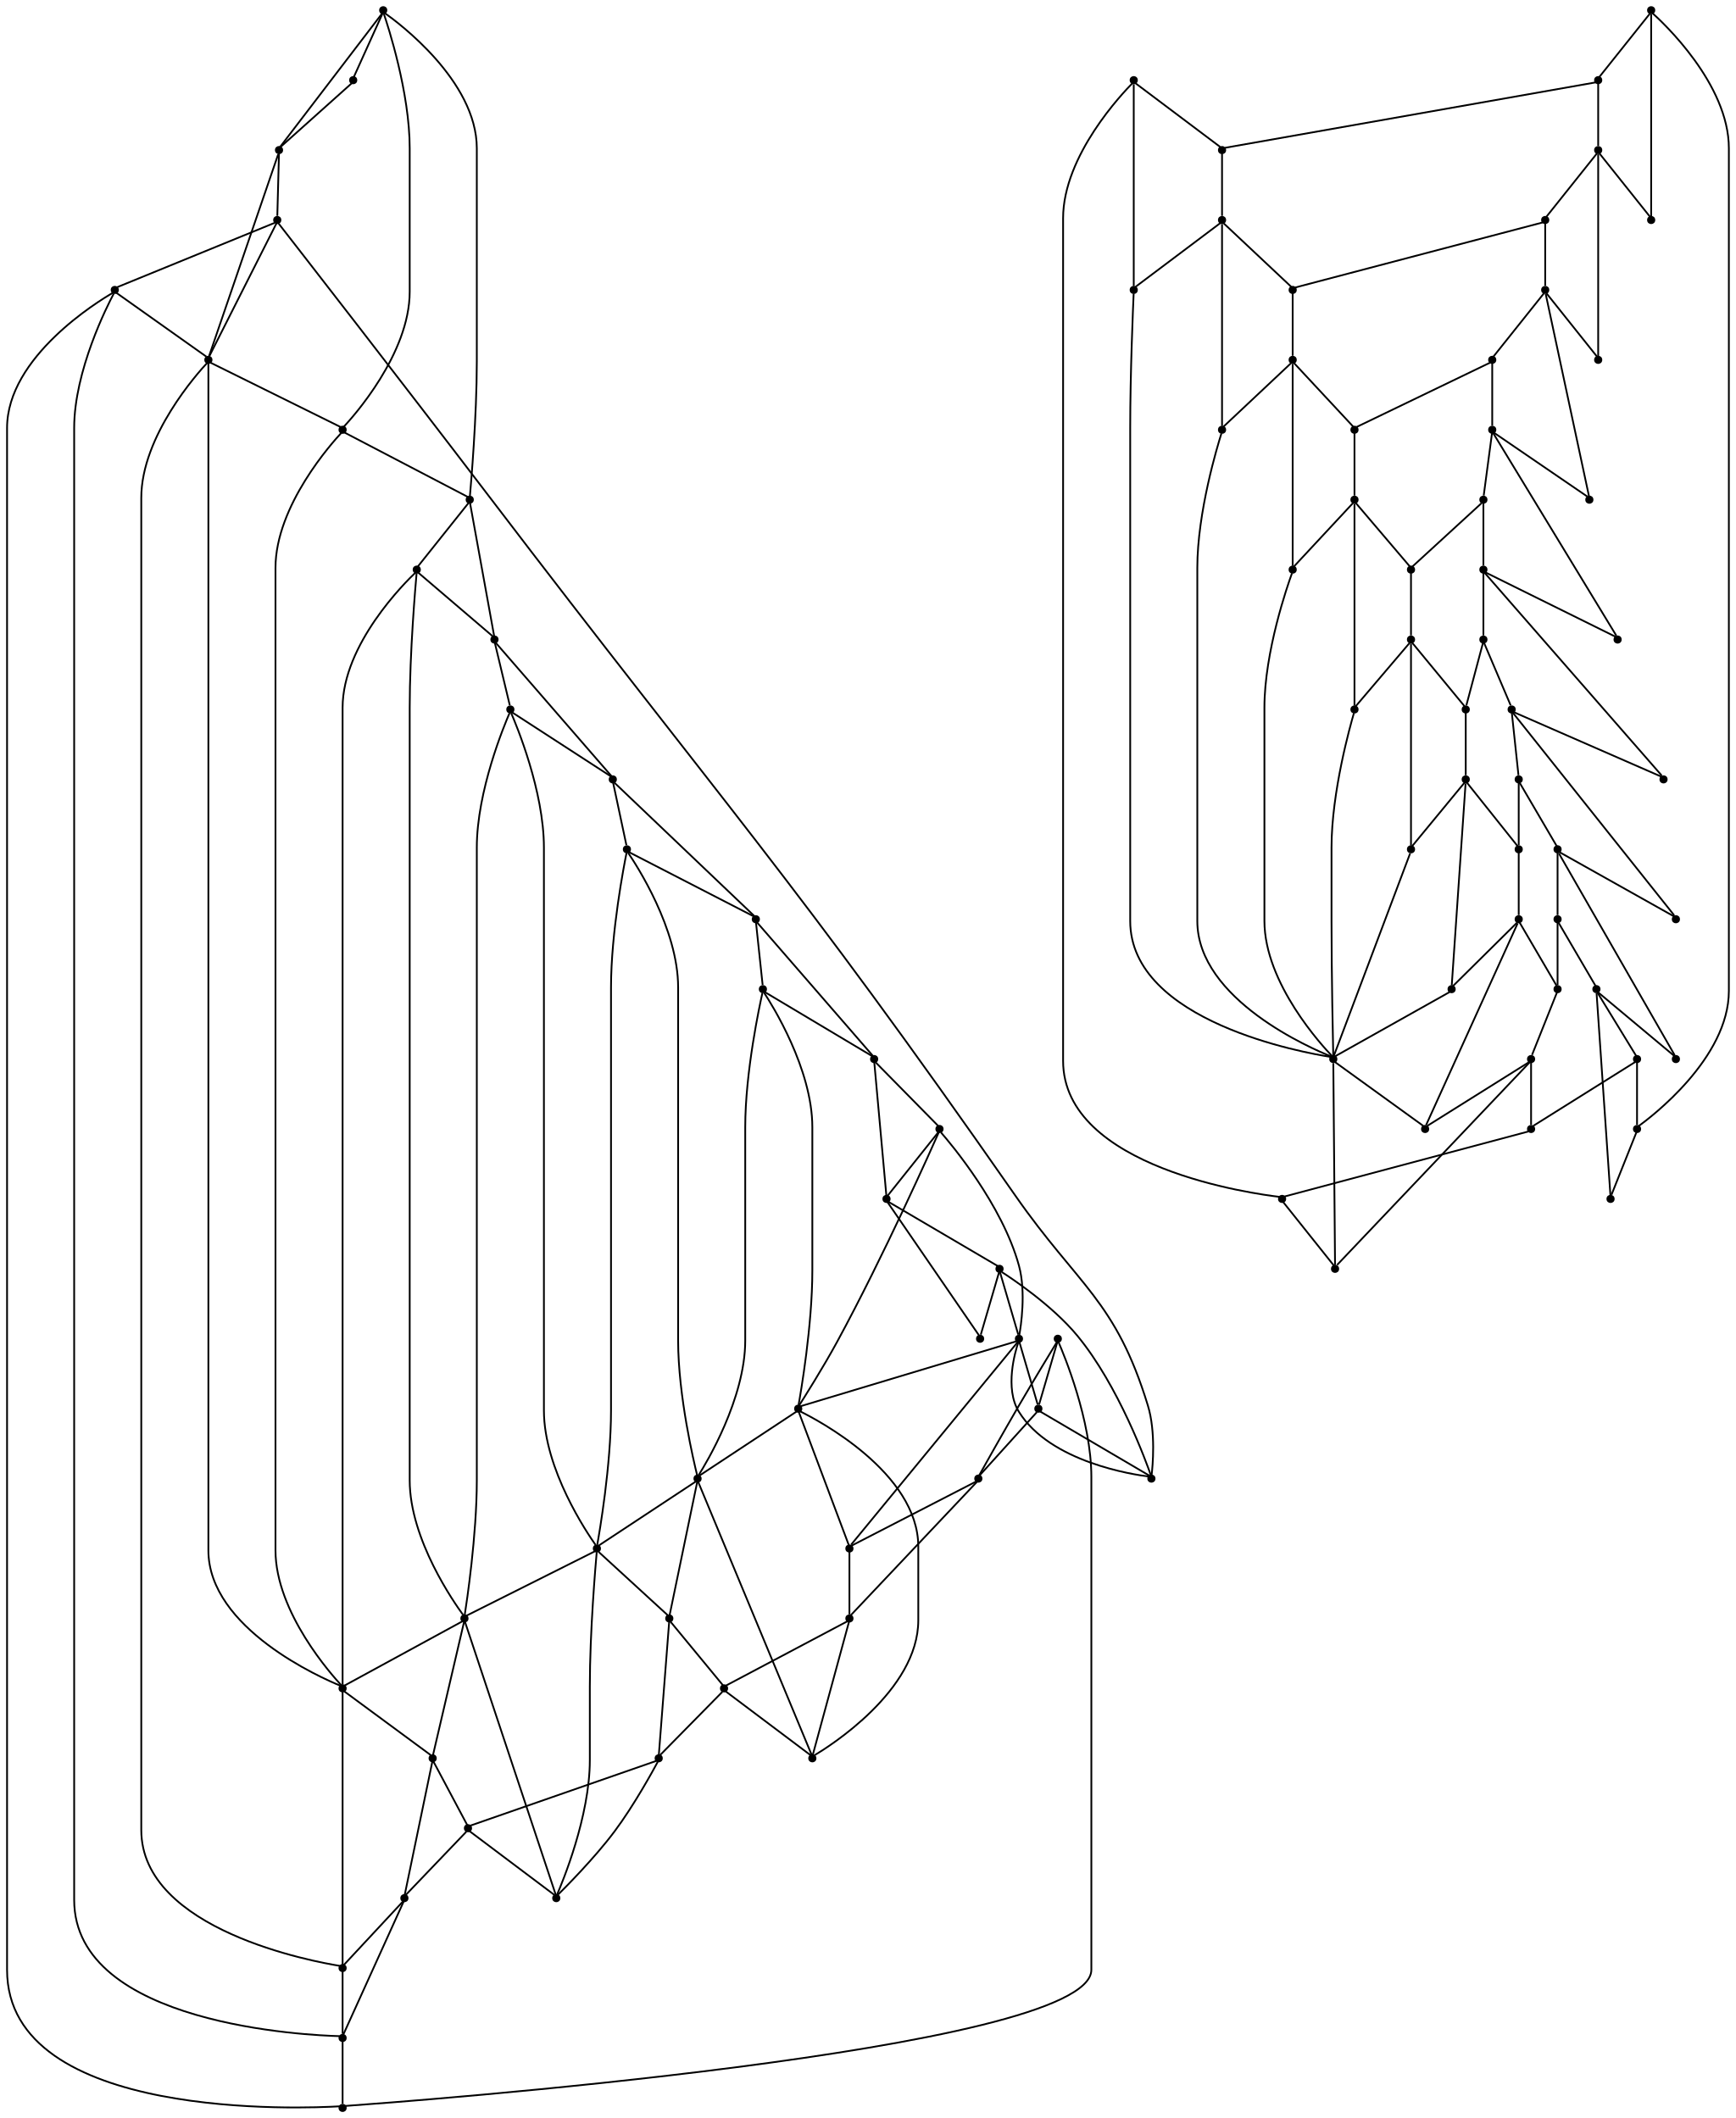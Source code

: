 graph {
  node [shape=point,comment="{\"directed\":false,\"doi\":\"10.1007/978-3-030-35802-0_6\",\"figure\":\"1 (3)\"}"]

  v0 [pos="1467.8453701415465,397.8306922871461"]
  v1 [pos="1480.8942221604975,332.2397571539591"]
  v2 [pos="1430.6904351211992,453.4408401641391"]
  v3 [pos="1375.0836992011543,490.5941275579998"]
  v4 [pos="1309.4929776125705,503.6399741078344"]
  v5 [pos="1531.1845212420737,424.061570778774"]
  v6 [pos="1549.4572571575345,332.239757153959"]
  v7 [pos="1479.170022214619,501.9147143033123"]
  v8 [pos="1401.3253674167252,553.9327567459536"]
  v9 [pos="1309.4929776125705,572.1999114584344"]
  v10 [pos="1594.5290137696882,450.298847776514"]
  v11 [pos="1618.0181619425787,332.2397571539591"]
  v12 [pos="1527.6474790960456,550.3926580513419"]
  v13 [pos="1427.56388800562,617.2733730476067"]
  v14 [pos="1309.4929776125705,640.7611444071663"]
  v15 [pos="1243.8992355741461,490.59412755799974"]
  v16 [pos="1188.2893520274251,453.4408401641391"]
  v17 [pos="1151.1333677981863,397.83476189600253"]
  v18 [pos="1138.0886808205942,332.239757153959"]
  v19 [pos="1105.3905944082755,331.4220678151229"]
  v20 [pos="1515.1767411765948,332.2387874424737"]
  v21 [pos="1069.525534543826,332.239757153959"]
  v22 [pos="1217.665833852876,553.9327567459536"]
  v23 [pos="1139.8106869660621,501.9187839121687"]
  v24 [pos="1087.794089520823,424.06996434704024"]
  v25 [pos="1036.829785005858,331.4220678151229"]
  v26 [pos="1583.7356111322724,332.2387874424737"]
  v27 [pos="1191.4283624728732,617.277442656463"]
  v28 [pos="1091.3331982904265,550.398810155355"]
  v29 [pos="1024.4517113080974,450.3069869942267"]
  v30 [pos="1000.9646933471997,332.2397571539591"]
  v31 [pos="1595.2791345390615,389.08461005073787"]
  v32 [pos="1578.4639405398632,385.73934388012185"]
  v33 [pos="1551.7680602566763,494.12528424096433"]
  v34 [pos="1562.8594064252154,437.18357147402344"]
  v35 [pos="1561.4362340487187,383.4838108622407"]
  v36 [pos="1527.8121413036743,376.7954087068946"]
  v37 [pos="1537.5168466416842,484.5954764130695"]
  v38 [pos="1480.510815795988,446.5064810235398"]
  v39 [pos="1523.0446632751919,476.1643199041921"]
  v40 [pos="1494.5464328807755,457.1198222094273"]
  v41 [pos="1494.4109259626612,369.0234731935559"]
  v42 [pos="1511.2230995120185,372.36435181712363"]
  v43 [pos="1503.412375195141,526.1589560028578"]
  v44 [pos="1471.3761488284313,574.5160832379656"]
  v45 [pos="1499.518093318486,410.9503640851399"]
  v46 [pos="1466.2605878014701,436.991584496845"]
  v47 [pos="1309.5252487345524,332.219742944779"]
  v48 [pos="1461.8536878955435,560.2606964762339"]
  v49 [pos="1454.9318024812471,477.6810122548283"]
  v50 [pos="1414.2399206974985,489.00775110415407"]
  v51 [pos="1452.1105115648265,547.0996370741098"]
  v52 [pos="1433.0678152936707,518.5953335928515"]
  v53 [pos="1423.7653066976002,503.25641347312717"]
  v54 [pos="1362.993220019537,601.210420231925"]
  v55 [pos="1414.4398426827408,585.6050520104795"]
  v56 [pos="1366.3385112919973,618.0224910669049"]
  v57 [pos="1349.6149482027017,533.965173201738"]
  v58 [pos="1388.2003364733719,522.2625598734942"]
  v59 [pos="1346.2706425507158,517.1575376045352"]
  v60 [pos="1359.4314101848154,585.4928357256487"]
  v61 [pos="1352.742544527173,551.8669294987238"]
  v62 [pos="1309.4898299858946,537.9191081953807"]
  v63 [pos="1272.7069190032892,517.1618138732161"]
  v64 [pos="1309.4898299858946,606.4792998965341"]
  v65 [pos="1252.6454726921952,618.0257817271911"]
  v66 [pos="1269.3678593957634,533.9694971611478"]
  v67 [pos="1255.9918131735476,601.2147441913348"]
  v68 [pos="1265.8016619602208,551.8669294987238"]
  v69 [pos="1259.1150854856155,585.4928357256487"]
  v70 [pos="1195.2227469453248,503.2607374325369"]
  v71 [pos="1230.781485504619,522.2625598734942"]
  v72 [pos="1204.7377680333418,489.00775110415407"]
  v73 [pos="1157.1311863264968,560.2650204356437"]
  v74 [pos="1204.5440141246163,585.609582629714"]
  v75 [pos="1147.6056731495596,574.5204071973753"]
  v76 [pos="1138.470942593585,446.5118462305281"]
  v77 [pos="1185.4784260230895,518.5996575522613"]
  v78 [pos="1166.4336949225672,547.0996370741098"]
  v79 [pos="1164.0479846673775,477.6810122548283"]
  v80 [pos="1154.3067477834002,436.17054091008447"]
  v81 [pos="1107.760884472174,372.36842142597993"]
  v82 [pos="1081.4671373425083,484.60595247649263"]
  v83 [pos="1126.1564096222091,368.2067535662052"]
  v84 [pos="1124.0019068537688,457.1238918182836"]
  v85 [pos="1121.0452361960693,410.13364445778905"]
  v86 [pos="1115.571481612216,526.1632799622676"]
  v87 [pos="1068.795269257879,493.3083102630601"]
  v88 [pos="1090.7321287721372,376.7994783157509"]
  v89 [pos="1095.499543212202,476.16838951304845"]
  v90 [pos="1040.5188829557064,385.74341348897815"]
  v91 [pos="1057.1100390622505,383.48813482165053"]
  v92 [pos="1057.706021507124,436.3709214555289"]
  v93 [pos="1025.2883282226444,388.27221438279685"]

  v0 -- v1 [id="-1",pos="1467.8453701415465,397.8306922871461 1476.2680752519082,377.6391195256674 1480.8942539547063,355.47797063754274 1480.8942221604975,332.2397571539591"]
  v30 -- v90 [id="-3",pos="1000.9646933471997,332.2397571539591 1040.5188829557064,385.74341348897815 1040.5188829557064,385.74341348897815 1040.5188829557064,385.74341348897815"]
  v25 -- v93 [id="-5",pos="1036.829785005858,331.4220678151229 1025.2883282226444,388.27221438279685 1025.2883282226444,388.27221438279685 1025.2883282226444,388.27221438279685"]
  v25 -- v91 [id="-6",pos="1036.829785005858,331.4220678151229 1057.1100390622505,383.48813482165053 1057.1100390622505,383.48813482165053 1057.1100390622505,383.48813482165053"]
  v90 -- v21 [id="-7",pos="1040.5188829557064,385.74341348897815 1069.525534543826,332.239757153959 1069.525534543826,332.239757153959 1069.525534543826,332.239757153959"]
  v90 -- v29 [id="-8",pos="1040.5188829557064,385.74341348897815 1024.4517113080974,450.3069869942267 1024.4517113080974,450.3069869942267 1024.4517113080974,450.3069869942267"]
  v92 -- v87 [id="-9",pos="1057.706021507124,436.3709214555289 1068.795269257879,493.3083102630601 1068.795269257879,493.3083102630601 1068.795269257879,493.3083102630601"]
  v92 -- v93 [id="-10",pos="1057.706021507124,436.3709214555289 1025.2883282226444,388.27221438279685 1025.2883282226444,388.27221438279685 1025.2883282226444,388.27221438279685"]
  v92 -- v89 [id="-11",pos="1057.706021507124,436.3709214555289 1095.499543212202,476.16838951304845 1095.499543212202,476.16838951304845 1095.499543212202,476.16838951304845"]
  v91 -- v92 [id="-12",pos="1057.1100390622505,383.48813482165053 1057.706021507124,436.3709214555289 1057.706021507124,436.3709214555289 1057.706021507124,436.3709214555289"]
  v91 -- v88 [id="-13",pos="1057.1100390622505,383.48813482165053 1090.7321287721372,376.7994783157509 1090.7321287721372,376.7994783157509 1090.7321287721372,376.7994783157509"]
  v21 -- v81 [id="-14",pos="1069.525534543826,332.239757153959 1107.760884472174,372.36842142597993 1107.760884472174,372.36842142597993 1107.760884472174,372.36842142597993"]
  v82 -- v24 [id="-15",pos="1081.4671373425083,484.60595247649263 1087.794089520823,424.06996434704024 1087.794089520823,424.06996434704024 1087.794089520823,424.06996434704024"]
  v82 -- v28 [id="-16",pos="1081.4671373425083,484.60595247649263 1091.3331982904265,550.398810155355 1091.3331982904265,550.398810155355 1091.3331982904265,550.398810155355"]
  v24 -- v90 [id="-17",pos="1087.794089520823,424.06996434704024 1040.5188829557064,385.74341348897815 1040.5188829557064,385.74341348897815 1040.5188829557064,385.74341348897815"]
  v24 -- v76 [id="-18",pos="1087.794089520823,424.06996434704024 1138.470942593585,446.5118462305281 1138.470942593585,446.5118462305281 1138.470942593585,446.5118462305281"]
  v88 -- v85 [id="-19",pos="1090.7321287721372,376.7994783157509 1121.0452361960693,410.13364445778905 1121.0452361960693,410.13364445778905 1121.0452361960693,410.13364445778905"]
  v28 -- v73 [id="-20",pos="1091.3331982904265,550.398810155355 1157.1311863264968,560.2650204356437 1157.1311863264968,560.2650204356437 1157.1311863264968,560.2650204356437"]
  v89 -- v84 [id="-21",pos="1095.499543212202,476.16838951304845 1124.0019068537688,457.1238918182836 1124.0019068537688,457.1238918182836 1124.0019068537688,457.1238918182836"]
  v89 -- v86 [id="-22",pos="1095.499543212202,476.16838951304845 1115.571481612216,526.1632799622676 1115.571481612216,526.1632799622676 1115.571481612216,526.1632799622676"]
  v19 -- v88 [id="-23",pos="1105.3905944082755,331.4220678151229 1090.7321287721372,376.7994783157509 1090.7321287721372,376.7994783157509 1090.7321287721372,376.7994783157509"]
  v19 -- v83 [id="-24",pos="1105.3905944082755,331.4220678151229 1126.1564096222091,368.2067535662052 1126.1564096222091,368.2067535662052 1126.1564096222091,368.2067535662052"]
  v81 -- v18 [id="-25",pos="1107.760884472174,372.36842142597993 1138.0886808205942,332.239757153959 1138.0886808205942,332.239757153959 1138.0886808205942,332.239757153959"]
  v81 -- v24 [id="-26",pos="1107.760884472174,372.36842142597993 1087.794089520823,424.06996434704024 1087.794089520823,424.06996434704024 1087.794089520823,424.06996434704024"]
  v86 -- v75 [id="-27",pos="1115.571481612216,526.1632799622676 1147.6056731495596,574.5204071973753 1147.6056731495596,574.5204071973753 1147.6056731495596,574.5204071973753"]
  v86 -- v87 [id="-28",pos="1115.571481612216,526.1632799622676 1068.795269257879,493.3083102630601 1068.795269257879,493.3083102630601 1068.795269257879,493.3083102630601"]
  v86 -- v78 [id="-29",pos="1115.571481612216,526.1632799622676 1166.4336949225672,547.0996370741098 1166.4336949225672,547.0996370741098 1166.4336949225672,547.0996370741098"]
  v85 -- v83 [id="-30",pos="1121.0452361960693,410.13364445778905 1126.1564096222091,368.2067535662052 1126.1564096222091,368.2067535662052 1126.1564096222091,368.2067535662052"]
  v85 -- v80 [id="-31",pos="1121.0452361960693,410.13364445778905 1154.3067477834002,436.17054091008447 1154.3067477834002,436.17054091008447 1154.3067477834002,436.17054091008447"]
  v85 -- v84 [id="-32",pos="1121.0452361960693,410.13364445778905 1124.0019068537688,457.1238918182836 1124.0019068537688,457.1238918182836 1124.0019068537688,457.1238918182836"]
  v84 -- v79 [id="-34",pos="1124.0019068537688,457.1238918182836 1164.0479846673775,477.6810122548283 1164.0479846673775,477.6810122548283 1164.0479846673775,477.6810122548283"]
  v83 -- v47 [id="-35",pos="1126.1564096222091,368.2067535662052 1309.5252487345524,332.219742944779 1309.5252487345524,332.219742944779 1309.5252487345524,332.219742944779"]
  v76 -- v17 [id="-37",pos="1138.470942593585,446.5118462305281 1151.1333677981863,397.83476189600253 1151.1333677981863,397.83476189600253 1151.1333677981863,397.83476189600253"]
  v23 -- v76 [id="-38",pos="1139.8106869660621,501.9187839121687 1138.470942593585,446.5118462305281 1138.470942593585,446.5118462305281 1138.470942593585,446.5118462305281"]
  v23 -- v82 [id="-39",pos="1139.8106869660621,501.9187839121687 1081.4671373425083,484.60595247649263 1081.4671373425083,484.60595247649263 1081.4671373425083,484.60595247649263"]
  v17 -- v81 [id="-41",pos="1151.1333677981863,397.83476189600253 1107.760884472174,372.36842142597993 1107.760884472174,372.36842142597993 1107.760884472174,372.36842142597993"]
  v2 -- v0 [id="-42",pos="1430.6904351211992,453.4408401641391 1446.475419616967,437.6508418721155 1459.198373356101,418.79813055714726 1467.8453701415465,397.8306922871461"]
  v80 -- v47 [id="-43",pos="1154.3067477834002,436.17054091008447 1309.5252487345524,332.219742944779 1309.5252487345524,332.219742944779 1309.5252487345524,332.219742944779"]
  v3 -- v2 [id="-44",pos="1375.0836992011543,490.5941275579998 1396.0496487517405,481.9435959692726 1414.90067013521,469.2231873830222 1430.6904351211992,453.4408401641391"]
  v73 -- v23 [id="-45",pos="1157.1311863264968,560.2650204356437 1139.8106869660621,501.9187839121687 1139.8106869660621,501.9187839121687 1139.8106869660621,501.9187839121687"]
  v79 -- v77 [id="-46",pos="1164.0479846673775,477.6810122548283 1185.4784260230895,518.5996575522613 1185.4784260230895,518.5996575522613 1185.4784260230895,518.5996575522613"]
  v79 -- v72 [id="-47",pos="1164.0479846673775,477.6810122548283 1204.7377680333418,489.00775110415407 1204.7377680333418,489.00775110415407 1204.7377680333418,489.00775110415407"]
  v79 -- v80 [id="-48",pos="1164.0479846673775,477.6810122548283 1154.3067477834002,436.17054091008447 1154.3067477834002,436.17054091008447 1154.3067477834002,436.17054091008447"]
  v78 -- v77 [id="-49",pos="1166.4336949225672,547.0996370741098 1185.4784260230895,518.5996575522613 1185.4784260230895,518.5996575522613 1185.4784260230895,518.5996575522613"]
  v78 -- v74 [id="-50",pos="1166.4336949225672,547.0996370741098 1204.5440141246163,585.609582629714 1204.5440141246163,585.609582629714 1204.5440141246163,585.609582629714"]
  v4 -- v3 [id="-51",pos="1309.4929776125705,503.6399741078344 1332.7326704499342,503.6368185712797 1354.8932628885552,499.0110603241437 1375.0836992011543,490.5941275579998"]
  v5 -- v6 [id="-52",pos="1531.1845212420737,424.061570778774 1542.9829268587837,395.7972828513281 1549.459228398483,364.77302702582324 1549.4572571575345,332.239757153959"]
  v7 -- v5 [id="-53",pos="1479.170022214619,501.9147143033123 1501.273954376025,479.8131472453466 1519.0861297591985,453.41906681051546 1531.1845212420737,424.061570778774"]
  v77 -- v71 [id="-54",pos="1185.4784260230895,518.5996575522613 1230.781485504619,522.2625598734942 1230.781485504619,522.2625598734942 1230.781485504619,522.2625598734942"]
  v8 -- v7 [id="-55",pos="1401.3253674167252,553.9327567459536 1430.6781552564446,541.8237581835116 1457.0693766299041,524.014902430506 1479.170022214619,501.9147143033123"]
  v16 -- v76 [id="-56",pos="1188.2893520274251,453.4408401641391 1138.470942593585,446.5118462305281 1138.470942593585,446.5118462305281 1138.470942593585,446.5118462305281"]
  v27 -- v73 [id="-57",pos="1191.4283624728732,617.277442656463 1157.1311863264968,560.2650204356437 1157.1311863264968,560.2650204356437 1157.1311863264968,560.2650204356437"]
  v70 -- v23 [id="-58",pos="1195.2227469453248,503.2607374325369 1139.8106869660621,501.9187839121687 1139.8106869660621,501.9187839121687 1139.8106869660621,501.9187839121687"]
  v70 -- v16 [id="-59",pos="1195.2227469453248,503.2607374325369 1188.2893520274251,453.4408401641391 1188.2893520274251,453.4408401641391 1188.2893520274251,453.4408401641391"]
  v9 -- v8 [id="-60",pos="1309.4929776125705,572.1999114584344 1342.0309392293623,572.1969148909757 1373.0578011060986,565.7200664197072 1401.3253674167252,553.9327567459536"]
  v10 -- v11 [id="-61",pos="1594.5290137696882,450.298847776514 1609.690694372911,413.9581341842388 1618.0160635247948,374.07148942339404 1618.0181619425787,332.2397571539591"]
  v74 -- v75 [id="-62",pos="1204.5440141246163,585.609582629714 1147.6056731495596,574.5204071973753 1147.6056731495596,574.5204071973753 1147.6056731495596,574.5204071973753"]
  v74 -- v65 [id="-63",pos="1204.5440141246163,585.609582629714 1252.6454726921952,618.0257817271911 1252.6454726921952,618.0257817271911 1252.6454726921952,618.0257817271911"]
  v74 -- v69 [id="-64",pos="1204.5440141246163,585.609582629714 1259.1150854856155,585.4928357256487 1259.1150854856155,585.4928357256487 1259.1150854856155,585.4928357256487"]
  v72 -- v47 [id="-65",pos="1204.7377680333418,489.00775110415407 1309.5252487345524,332.219742944779 1309.5252487345524,332.219742944779 1309.5252487345524,332.219742944779"]
  v12 -- v10 [id="-66",pos="1527.6474790960456,550.3926580513419 1556.069323216751,521.978921612196 1578.9695167862958,488.04284544046317 1594.5290137696882,450.298847776514"]
  v22 -- v70 [id="-67",pos="1217.665833852876,553.9327567459536 1195.2227469453248,503.2607374325369 1195.2227469453248,503.2607374325369 1195.2227469453248,503.2607374325369"]
  v22 -- v73 [id="-68",pos="1217.665833852876,553.9327567459536 1157.1311863264968,560.2650204356437 1157.1311863264968,560.2650204356437 1157.1311863264968,560.2650204356437"]
  v13 -- v12 [id="-69",pos="1427.56388800562,617.2733730476067 1465.3052395128493,601.7090297444086 1499.2364413448422,578.8112705523574 1527.6474790960456,550.3926580513419"]
  v71 -- v72 [id="-70",pos="1230.781485504619,522.2625598734942 1204.7377680333418,489.00775110415407 1204.7377680333418,489.00775110415407 1204.7377680333418,489.00775110415407"]
  v71 -- v68 [id="-71",pos="1230.781485504619,522.2625598734942 1265.8016619602208,551.8669294987238 1265.8016619602208,551.8669294987238 1265.8016619602208,551.8669294987238"]
  v71 -- v63 [id="-72",pos="1230.781485504619,522.2625598734942 1272.7069190032892,517.1618138732161 1272.7069190032892,517.1618138732161 1272.7069190032892,517.1618138732161"]
  v14 -- v13 [id="-73",pos="1309.4929776125705,640.7611444071663 1351.3292839152248,640.7611444071663 1391.2215831595593,632.4335876168226 1427.56388800562,617.2733730476067"]
  v15 -- v4 [id="-74",pos="1243.8992355741461,490.59412755799974 1264.0909960776837,499.0128954058433 1286.2512645850602,503.6378489444456 1309.4929776125705,503.6399741078344"]
  v15 -- v70 [id="-76",pos="1243.8992355741461,490.59412755799974 1195.2227469453248,503.2607374325369 1195.2227469453248,503.2607374325369 1195.2227469453248,503.2607374325369"]
  v16 -- v15 [id="-77",pos="1188.2893520274251,453.4408401641391 1204.0804428220504,469.22368221841253 1222.9329388031354,481.9456627622879 1243.8992355741461,490.59412755799974"]
  v17 -- v16 [id="-78",pos="1151.1333677981863,397.83476189600253 1159.7874237689352,418.7994205066907 1172.5079901830973,437.6502562091848 1188.2893520274251,453.4408401641391"]
  v67 -- v14 [id="-79",pos="1255.9918131735476,601.2147441913348 1309.4929776125705,640.7611444071663 1309.4929776125705,640.7611444071663 1309.4929776125705,640.7611444071663"]
  v67 -- v27 [id="-80",pos="1255.9918131735476,601.2147441913348 1191.4283624728732,617.277442656463 1191.4283624728732,617.277442656463 1191.4283624728732,617.277442656463"]
  v67 -- v22 [id="-81",pos="1255.9918131735476,601.2147441913348 1217.665833852876,553.9327567459536 1217.665833852876,553.9327567459536 1217.665833852876,553.9327567459536"]
  v69 -- v64 [id="-82",pos="1259.1150854856155,585.4928357256487 1309.4898299858946,606.4792998965341 1309.4898299858946,606.4792998965341 1309.4898299858946,606.4792998965341"]
  v69 -- v68 [id="-83",pos="1259.1150854856155,585.4928357256487 1265.8016619602208,551.8669294987238 1265.8016619602208,551.8669294987238 1265.8016619602208,551.8669294987238"]
  v18 -- v17 [id="-84",pos="1138.0886808205942,332.239757153959 1138.0937996882187,355.4819419797242 1142.7196418665815,377.6428925973455 1151.1333677981863,397.83476189600253"]
  v68 -- v62 [id="-85",pos="1265.8016619602208,551.8669294987238 1309.4898299858946,537.9191081953807 1309.4898299858946,537.9191081953807 1309.4898299858946,537.9191081953807"]
  v19 -- v20 [id="-86",pos="1105.3905944082755,331.4220678151229 1105.392820002895,297.14397497515506 1515.174769935646,297.9564978183728 1515.1767411765948,332.2387874424737"]
  v66 -- v22 [id="-87",pos="1269.3678593957634,533.9694971611478 1217.665833852876,553.9327567459536 1217.665833852876,553.9327567459536 1217.665833852876,553.9327567459536"]
  v66 -- v15 [id="-88",pos="1269.3678593957634,533.9694971611478 1243.8992355741461,490.59412755799974 1243.8992355741461,490.59412755799974 1243.8992355741461,490.59412755799974"]
  v63 -- v47 [id="-89",pos="1272.7069190032892,517.1618138732161 1309.5252487345524,332.219742944779 1309.5252487345524,332.219742944779 1309.5252487345524,332.219742944779"]
  v21 -- v6 [id="-90",pos="1069.525534543826,332.239757153959 1069.5245012320386,286.5339959856469 1549.4593555753186,286.5297992015139 1549.4572571575345,332.239757153959"]
  v22 -- v9 [id="-91",pos="1217.665833852876,553.9327567459536 1245.9327577148556,565.7216652208738 1276.9563032713788,572.1969148909757 1309.4929776125705,572.1999114584344"]
  v23 -- v22 [id="-92",pos="1139.8106869660621,501.9187839121687 1161.9163069883896,524.0175612625573 1188.3109560164626,541.8279771320556 1217.665833852876,553.9327567459536"]
  v24 -- v23 [id="-94",pos="1087.794089520823,424.06996434704024 1099.901233719581,453.4242809422995 1117.7117969002136,479.8153620994075 1139.8106869660621,501.9187839121687"]
  v21 -- v24 [id="-95",pos="1069.525534543826,332.239757153959 1069.5255316745584,364.7791200789269 1076.0031233433306,395.80484601243165 1087.794089520823,424.06996434704024"]
  v25 -- v26 [id="-96",pos="1036.829785005858,331.4220678151229 1036.8318516294332,274.29057774143723 1583.7356747206902,275.10322775993177 1583.7356111322724,332.2387874424737"]
  v27 -- v14 [id="-97",pos="1191.4283624728732,617.277442656463 1227.7714861914155,632.4355106279414 1267.6594037415048,640.7611444071663 1309.4929776125705,640.7611444071663"]
  v28 -- v27 [id="-98",pos="1091.3331982904265,550.398810155355 1119.751046333773,578.8147501499693 1153.6864366209566,601.7142391165862 1191.4283624728732,617.277442656463"]
  v29 -- v28 [id="-99",pos="1024.4517113080974,450.3069869942267 1040.018497921327,488.04910656355537 1062.9173608206602,521.9819000444484 1091.3331982904265,550.398810155355"]
  v30 -- v29 [id="-100",pos="1000.9646933471997,332.2397571539591 1000.9677932825628,374.0753245949335 1009.2946890970794,413.965448036829 1024.4517113080974,450.3069869942267"]
  v30 -- v11 [id="-101",pos="1000.9646933471997,332.2397571539591 1000.9677932825626,263.6807259272059 1618.0202603603625,263.6765291430728 1618.0181619425787,332.2397571539591"]
  v47 -- v46 [id="-105",pos="1309.5252487345524,332.219742944779 1466.2605878014701,436.991584496845 1466.2605878014701,436.991584496845 1466.2605878014701,436.991584496845"]
  v47 -- v41 [id="-107",pos="1309.5252487345524,332.219742944779 1494.4109259626612,369.0234731935559 1494.4109259626612,369.0234731935559 1494.4109259626612,369.0234731935559"]
  v14 -- v54 [id="-108",pos="1309.4929776125705,640.7611444071663 1362.993220019537,601.210420231925 1362.993220019537,601.210420231925 1362.993220019537,601.210420231925"]
  v9 -- v66 [id="-109",pos="1309.4929776125705,572.1999114584344 1269.3678593957634,533.9694971611478 1269.3678593957634,533.9694971611478 1269.3678593957634,533.9694971611478"]
  v9 -- v67 [id="-110",pos="1309.4929776125705,572.1999114584344 1255.9918131735476,601.2147441913348 1255.9918131735476,601.2147441913348 1255.9918131735476,601.2147441913348"]
  v4 -- v66 [id="-111",pos="1309.4929776125705,503.6399741078344 1269.3678593957634,533.9694971611478 1269.3678593957634,533.9694971611478 1269.3678593957634,533.9694971611478"]
  v64 -- v60 [id="-112",pos="1309.4898299858946,606.4792998965341 1359.4314101848154,585.4928357256487 1359.4314101848154,585.4928357256487 1359.4314101848154,585.4928357256487"]
  v64 -- v65 [id="-113",pos="1309.4898299858946,606.4792998965341 1252.6454726921952,618.0257817271911 1252.6454726921952,618.0257817271911 1252.6454726921952,618.0257817271911"]
  v64 -- v56 [id="-114",pos="1309.4898299858946,606.4792998965341 1366.3385112919973,618.0224910669049 1366.3385112919973,618.0224910669049 1366.3385112919973,618.0224910669049"]
  v62 -- v59 [id="-115",pos="1309.4898299858946,537.9191081953807 1346.2706425507158,517.1575376045352 1346.2706425507158,517.1575376045352 1346.2706425507158,517.1575376045352"]
  v62 -- v61 [id="-116",pos="1309.4898299858946,537.9191081953807 1352.742544527173,551.8669294987238 1352.742544527173,551.8669294987238 1352.742544527173,551.8669294987238"]
  v62 -- v63 [id="-117",pos="1309.4898299858946,537.9191081953807 1272.7069190032892,517.1618138732161 1272.7069190032892,517.1618138732161 1272.7069190032892,517.1618138732161"]
  v29 -- v82 [id="-121",pos="1024.4517113080974,450.3069869942267 1081.4671373425083,484.60595247649263 1081.4671373425083,484.60595247649263 1081.4671373425083,484.60595247649263"]
  v10 -- v32 [id="-125",pos="1594.5290137696882,450.298847776514 1578.4639405398632,385.73934388012185 1578.4639405398632,385.73934388012185 1578.4639405398632,385.73934388012185"]
  v26 -- v31 [id="-127",pos="1583.7356111322724,332.2387874424737 1595.2791345390615,389.08461005073787 1595.2791345390615,389.08461005073787 1595.2791345390615,389.08461005073787"]
  v32 -- v5 [id="-128",pos="1578.4639405398632,385.73934388012185 1531.1845212420737,424.061570778774 1531.1845212420737,424.061570778774 1531.1845212420737,424.061570778774"]
  v32 -- v11 [id="-129",pos="1578.4639405398632,385.73934388012185 1618.0181619425787,332.2397571539591 1618.0181619425787,332.2397571539591 1618.0181619425787,332.2397571539591"]
  v34 -- v35 [id="-130",pos="1562.8594064252154,437.18357147402344 1561.4362340487187,383.4838108622407 1561.4362340487187,383.4838108622407 1561.4362340487187,383.4838108622407"]
  v59 -- v47 [id="-131",pos="1346.2706425507158,517.1575376045352 1309.5252487345524,332.219742944779 1309.5252487345524,332.219742944779 1309.5252487345524,332.219742944779"]
  v34 -- v31 [id="-132",pos="1562.8594064252154,437.18357147402344 1595.2791345390615,389.08461005073787 1595.2791345390615,389.08461005073787 1595.2791345390615,389.08461005073787"]
  v34 -- v33 [id="-133",pos="1562.8594064252154,437.18357147402344 1551.7680602566763,494.12528424096433 1551.7680602566763,494.12528424096433 1551.7680602566763,494.12528424096433"]
  v57 -- v4 [id="-134",pos="1349.6149482027017,533.965173201738 1309.4929776125705,503.6399741078344 1309.4929776125705,503.6399741078344 1309.4929776125705,503.6399741078344"]
  v57 -- v9 [id="-135",pos="1349.6149482027017,533.965173201738 1309.4929776125705,572.1999114584344 1309.4929776125705,572.1999114584344 1309.4929776125705,572.1999114584344"]
  v61 -- v58 [id="-136",pos="1352.742544527173,551.8669294987238 1388.2003364733719,522.2625598734942 1388.2003364733719,522.2625598734942 1388.2003364733719,522.2625598734942"]
  v35 -- v26 [id="-137",pos="1561.4362340487187,383.4838108622407 1583.7356111322724,332.2387874424737 1583.7356111322724,332.2387874424737 1583.7356111322724,332.2387874424737"]
  v60 -- v61 [id="-138",pos="1359.4314101848154,585.4928357256487 1352.742544527173,551.8669294987238 1352.742544527173,551.8669294987238 1352.742544527173,551.8669294987238"]
  v60 -- v55 [id="-139",pos="1359.4314101848154,585.4928357256487 1414.4398426827408,585.6050520104795 1414.4398426827408,585.6050520104795 1414.4398426827408,585.6050520104795"]
  v54 -- v9 [id="-140",pos="1362.993220019537,601.210420231925 1309.4929776125705,572.1999114584344 1309.4929776125705,572.1999114584344 1309.4929776125705,572.1999114584344"]
  v35 -- v36 [id="-141",pos="1561.4362340487187,383.4838108622407 1527.8121413036743,376.7954087068946 1527.8121413036743,376.7954087068946 1527.8121413036743,376.7954087068946"]
  v3 -- v57 [id="-142",pos="1375.0836992011543,490.5941275579998 1349.6149482027017,533.965173201738 1349.6149482027017,533.965173201738 1349.6149482027017,533.965173201738"]
  v6 -- v32 [id="-144",pos="1549.4572571575345,332.239757153959 1578.4639405398632,385.73934388012185 1578.4639405398632,385.73934388012185 1578.4639405398632,385.73934388012185"]
  v37 -- v10 [id="-145",pos="1537.5168466416842,484.5954764130695 1594.5290137696882,450.298847776514 1594.5290137696882,450.298847776514 1594.5290137696882,450.298847776514"]
  v58 -- v59 [id="-146",pos="1388.2003364733719,522.2625598734942 1346.2706425507158,517.1575376045352 1346.2706425507158,517.1575376045352 1346.2706425507158,517.1575376045352"]
  v58 -- v52 [id="-147",pos="1388.2003364733719,522.2625598734942 1433.0678152936707,518.5953335928515 1433.0678152936707,518.5953335928515 1433.0678152936707,518.5953335928515"]
  v58 -- v50 [id="-148",pos="1388.2003364733719,522.2625598734942 1414.2399206974985,489.00775110415407 1414.2399206974985,489.00775110415407 1414.2399206974985,489.00775110415407"]
  v37 -- v7 [id="-149",pos="1537.5168466416842,484.5954764130695 1479.170022214619,501.9147143033123 1479.170022214619,501.9147143033123 1479.170022214619,501.9147143033123"]
  v5 -- v37 [id="-150",pos="1531.1845212420737,424.061570778774 1537.5168466416842,484.5954764130695 1537.5168466416842,484.5954764130695 1537.5168466416842,484.5954764130695"]
  v8 -- v54 [id="-151",pos="1401.3253674167252,553.9327567459536 1362.993220019537,601.210420231925 1362.993220019537,601.210420231925 1362.993220019537,601.210420231925"]
  v8 -- v57 [id="-152",pos="1401.3253674167252,553.9327567459536 1349.6149482027017,533.965173201738 1349.6149482027017,533.965173201738 1349.6149482027017,533.965173201738"]
  v5 -- v38 [id="-153",pos="1531.1845212420737,424.061570778774 1480.510815795988,446.5064810235398 1480.510815795988,446.5064810235398 1480.510815795988,446.5064810235398"]
  v36 -- v20 [id="-154",pos="1527.8121413036743,376.7954087068946 1515.1767411765948,332.2387874424737 1515.1767411765948,332.2387874424737 1515.1767411765948,332.2387874424737"]
  v50 -- v47 [id="-155",pos="1414.2399206974985,489.00775110415407 1309.5252487345524,332.219742944779 1309.5252487345524,332.219742944779 1309.5252487345524,332.219742944779"]
  v55 -- v51 [id="-156",pos="1414.4398426827408,585.6050520104795 1452.1105115648265,547.0996370741098 1452.1105115648265,547.0996370741098 1452.1105115648265,547.0996370741098"]
  v55 -- v44 [id="-157",pos="1414.4398426827408,585.6050520104795 1471.3761488284313,574.5160832379656 1471.3761488284313,574.5160832379656 1471.3761488284313,574.5160832379656"]
  v55 -- v56 [id="-158",pos="1414.4398426827408,585.6050520104795 1366.3385112919973,618.0224910669049 1366.3385112919973,618.0224910669049 1366.3385112919973,618.0224910669049"]
  v12 -- v37 [id="-159",pos="1527.6474790960456,550.3926580513419 1537.5168466416842,484.5954764130695 1537.5168466416842,484.5954764130695 1537.5168466416842,484.5954764130695"]
  v53 -- v7 [id="-160",pos="1423.7653066976002,503.25641347312717 1479.170022214619,501.9147143033123 1479.170022214619,501.9147143033123 1479.170022214619,501.9147143033123"]
  v53 -- v3 [id="-161",pos="1423.7653066976002,503.25641347312717 1375.0836992011543,490.5941275579998 1375.0836992011543,490.5941275579998 1375.0836992011543,490.5941275579998"]
  v53 -- v8 [id="-162",pos="1423.7653066976002,503.25641347312717 1401.3253674167252,553.9327567459536 1401.3253674167252,553.9327567459536 1401.3253674167252,553.9327567459536"]
  v13 -- v54 [id="-163",pos="1427.56388800562,617.2733730476067 1362.993220019537,601.210420231925 1362.993220019537,601.210420231925 1362.993220019537,601.210420231925"]
  v39 -- v40 [id="-164",pos="1523.0446632751919,476.1643199041921 1494.5464328807755,457.1198222094273 1494.5464328807755,457.1198222094273 1494.5464328807755,457.1198222094273"]
  v2 -- v53 [id="-165",pos="1430.6904351211992,453.4408401641391 1423.7653066976002,503.25641347312717 1423.7653066976002,503.25641347312717 1423.7653066976002,503.25641347312717"]
  v52 -- v49 [id="-166",pos="1433.0678152936707,518.5953335928515 1454.9318024812471,477.6810122548283 1454.9318024812471,477.6810122548283 1454.9318024812471,477.6810122548283"]
  v39 -- v34 [id="-167",pos="1523.0446632751919,476.1643199041921 1562.8594064252154,437.18357147402344 1562.8594064252154,437.18357147402344 1562.8594064252154,437.18357147402344"]
  v20 -- v41 [id="-168",pos="1515.1767411765948,332.2387874424737 1494.4109259626612,369.0234731935559 1494.4109259626612,369.0234731935559 1494.4109259626612,369.0234731935559"]
  v51 -- v43 [id="-169",pos="1452.1105115648265,547.0996370741098 1503.412375195141,526.1589560028578 1503.412375195141,526.1589560028578 1503.412375195141,526.1589560028578"]
  v51 -- v52 [id="-170",pos="1452.1105115648265,547.0996370741098 1433.0678152936707,518.5953335928515 1433.0678152936707,518.5953335928515 1433.0678152936707,518.5953335928515"]
  v49 -- v50 [id="-171",pos="1454.9318024812471,477.6810122548283 1414.2399206974985,489.00775110415407 1414.2399206974985,489.00775110415407 1414.2399206974985,489.00775110415407"]
  v49 -- v40 [id="-172",pos="1454.9318024812471,477.6810122548283 1494.5464328807755,457.1198222094273 1494.5464328807755,457.1198222094273 1494.5464328807755,457.1198222094273"]
  v49 -- v46 [id="-173",pos="1454.9318024812471,477.6810122548283 1466.2605878014701,436.991584496845 1466.2605878014701,436.991584496845 1466.2605878014701,436.991584496845"]
  v42 -- v5 [id="-174",pos="1511.2230995120185,372.36435181712363 1531.1845212420737,424.061570778774 1531.1845212420737,424.061570778774 1531.1845212420737,424.061570778774"]
  v42 -- v0 [id="-175",pos="1511.2230995120185,372.36435181712363 1467.8453701415465,397.8306922871461 1467.8453701415465,397.8306922871461 1467.8453701415465,397.8306922871461"]
  v48 -- v12 [id="-176",pos="1461.8536878955435,560.2606964762339 1527.6474790960456,550.3926580513419 1527.6474790960456,550.3926580513419 1527.6474790960456,550.3926580513419"]
  v48 -- v13 [id="-177",pos="1461.8536878955435,560.2606964762339 1427.56388800562,617.2733730476067 1427.56388800562,617.2733730476067 1427.56388800562,617.2733730476067"]
  v48 -- v8 [id="-178",pos="1461.8536878955435,560.2606964762339 1401.3253674167252,553.9327567459536 1401.3253674167252,553.9327567459536 1401.3253674167252,553.9327567459536"]
  v0 -- v38 [id="-181",pos="1467.8453701415465,397.8306922871461 1480.510815795988,446.5064810235398 1480.510815795988,446.5064810235398 1480.510815795988,446.5064810235398"]
  v42 -- v6 [id="-182",pos="1511.2230995120185,372.36435181712363 1549.4572571575345,332.239757153959 1549.4572571575345,332.239757153959 1549.4572571575345,332.239757153959"]
  v43 -- v39 [id="-183",pos="1503.412375195141,526.1589560028578 1523.0446632751919,476.1643199041921 1523.0446632751919,476.1643199041921 1523.0446632751919,476.1643199041921"]
  v7 -- v48 [id="-184",pos="1479.170022214619,501.9147143033123 1461.8536878955435,560.2606964762339 1461.8536878955435,560.2606964762339 1461.8536878955435,560.2606964762339"]
  v7 -- v38 [id="-185",pos="1479.170022214619,501.9147143033123 1480.510815795988,446.5064810235398 1480.510815795988,446.5064810235398 1480.510815795988,446.5064810235398"]
  v38 -- v2 [id="-186",pos="1480.510815795988,446.5064810235398 1430.6904351211992,453.4408401641391 1430.6904351211992,453.4408401641391 1430.6904351211992,453.4408401641391"]
  v1 -- v42 [id="-187",pos="1480.8942221604975,332.2397571539591 1511.2230995120185,372.36435181712363 1511.2230995120185,372.36435181712363 1511.2230995120185,372.36435181712363"]
  v40 -- v45 [id="-190",pos="1494.5464328807755,457.1198222094273 1499.518093318486,410.9503640851399 1499.518093318486,410.9503640851399 1499.518093318486,410.9503640851399"]
  v45 -- v41 [id="-192",pos="1499.518093318486,410.9503640851399 1494.4109259626612,369.0234731935559 1494.4109259626612,369.0234731935559 1494.4109259626612,369.0234731935559"]
  v45 -- v36 [id="-193",pos="1499.518093318486,410.9503640851399 1527.8121413036743,376.7954087068946 1527.8121413036743,376.7954087068946 1527.8121413036743,376.7954087068946"]
  v45 -- v46 [id="-194",pos="1499.518093318486,410.9503640851399 1466.2605878014701,436.991584496845 1466.2605878014701,436.991584496845 1466.2605878014701,436.991584496845"]
  v43 -- v33 [id="-195",pos="1503.412375195141,526.1589560028578 1551.7680602566763,494.12528424096433 1551.7680602566763,494.12528424096433 1551.7680602566763,494.12528424096433"]
  v43 -- v44 [id="-196",pos="1503.412375195141,526.1589560028578 1471.3761488284313,574.5160832379656 1471.3761488284313,574.5160832379656 1471.3761488284313,574.5160832379656"]
}
